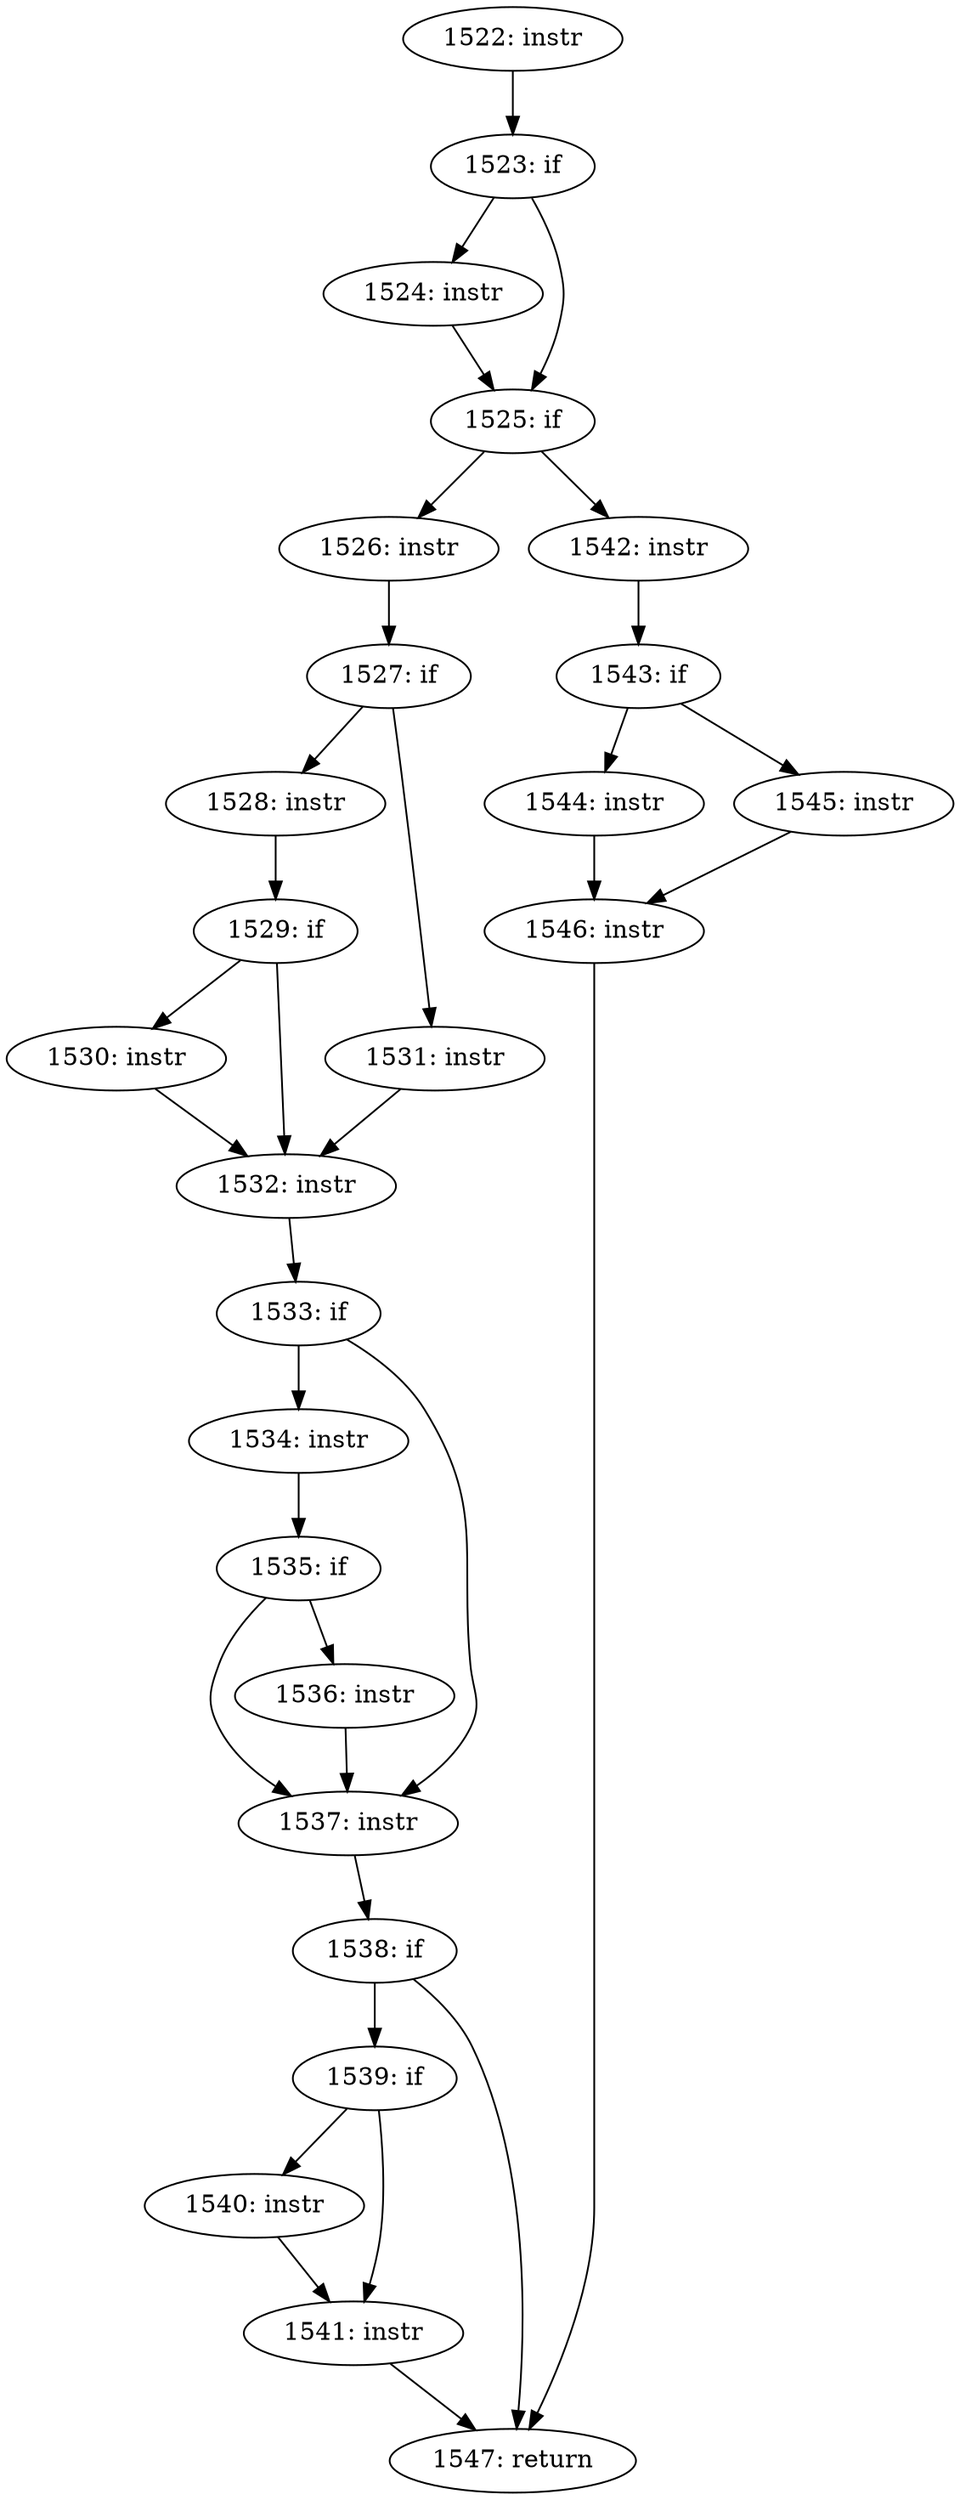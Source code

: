 digraph CFG_tcp_rtt_estimator {
1522 [label="1522: instr"]
	1522 -> 1523
1523 [label="1523: if"]
	1523 -> 1524
	1523 -> 1525
1524 [label="1524: instr"]
	1524 -> 1525
1525 [label="1525: if"]
	1525 -> 1526
	1525 -> 1542
1526 [label="1526: instr"]
	1526 -> 1527
1527 [label="1527: if"]
	1527 -> 1528
	1527 -> 1531
1528 [label="1528: instr"]
	1528 -> 1529
1529 [label="1529: if"]
	1529 -> 1530
	1529 -> 1532
1530 [label="1530: instr"]
	1530 -> 1532
1531 [label="1531: instr"]
	1531 -> 1532
1532 [label="1532: instr"]
	1532 -> 1533
1533 [label="1533: if"]
	1533 -> 1534
	1533 -> 1537
1534 [label="1534: instr"]
	1534 -> 1535
1535 [label="1535: if"]
	1535 -> 1536
	1535 -> 1537
1536 [label="1536: instr"]
	1536 -> 1537
1537 [label="1537: instr"]
	1537 -> 1538
1538 [label="1538: if"]
	1538 -> 1539
	1538 -> 1547
1539 [label="1539: if"]
	1539 -> 1540
	1539 -> 1541
1540 [label="1540: instr"]
	1540 -> 1541
1541 [label="1541: instr"]
	1541 -> 1547
1542 [label="1542: instr"]
	1542 -> 1543
1543 [label="1543: if"]
	1543 -> 1544
	1543 -> 1545
1544 [label="1544: instr"]
	1544 -> 1546
1545 [label="1545: instr"]
	1545 -> 1546
1546 [label="1546: instr"]
	1546 -> 1547
1547 [label="1547: return"]
	
}

